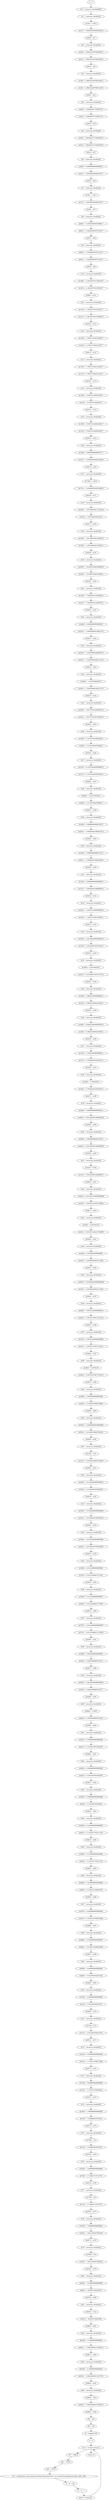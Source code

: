 digraph "unitGraph" {
    "i2 = 0"
    "$r0 = newarray (double[])[84]"
    "$r1 = newarray (double)[2]"
    "$r1[0] = 1.0E-8"
    "$r1[1] = 1.0000000000000002E-8"
    "$r0[0] = $r1"
    "$r2 = newarray (double)[2]"
    "$r2[0] = 2.9802322387695286E-8"
    "$r2[1] = 2.9802322387695293E-8"
    "$r0[1] = $r2"
    "$r3 = newarray (double)[2]"
    "$r3[0] = 2.9802322387695306E-8"
    "$r3[1] = 2.9802322387695312E-8"
    "$r0[2] = $r3"
    "$r4 = newarray (double)[2]"
    "$r4[0] = 5.960464477539057E-8"
    "$r4[1] = 5.960464477539061E-8"
    "$r0[3] = $r4"
    "$r5 = newarray (double)[2]"
    "$r5[0] = 5.9604644775390585E-8"
    "$r5[1] = 5.9604644775390625E-8"
    "$r0[4] = $r5"
    "$r6 = newarray (double)[2]"
    "$r6[0] = 9.999999999999998E-8"
    "$r6[1] = 1.0000000000000014E-7"
    "$r0[5] = $r6"
    "$r7 = newarray (double)[2]"
    "$r7[0] = 1.0E-7"
    "$r7[1] = 1.0000000000000015E-7"
    "$r0[6] = $r7"
    "$r8 = newarray (double)[2]"
    "$r8[0] = 1.1920928955078096E-7"
    "$r8[1] = 1.1920928955078125E-7"
    "$r0[7] = $r8"
    "$r9 = newarray (double)[2]"
    "$r9[0] = 1.1920928955078114E-7"
    "$r9[1] = 1.1920928955078144E-7"
    "$r0[8] = $r9"
    "$r10 = newarray (double)[2]"
    "$r10[0] = 2.3841857910156022E-7"
    "$r10[1] = 2.384185791015625E-7"
    "$r0[9] = $r10"
    "$r11 = newarray (double)[2]"
    "$r11[0] = 2.384185791015623E-7"
    "$r11[1] = 2.3841857910156456E-7"
    "$r0[10] = $r11"
    "$r12 = newarray (double)[2]"
    "$r12[0] = 4.768371582031069E-7"
    "$r12[1] = 4.76837158203125E-7"
    "$r0[11] = $r12"
    "$r13 = newarray (double)[2]"
    "$r13[0] = 4.768371582031246E-7"
    "$r13[1] = 4.768371582031427E-7"
    "$r0[12] = $r13"
    "$r14 = newarray (double)[2]"
    "$r14[0] = 9.536743164061054E-7"
    "$r14[1] = 9.5367431640625E-7"
    "$r0[13] = $r14"
    "$r15 = newarray (double)[2]"
    "$r15[0] = 9.536743164062492E-7"
    "$r15[1] = 9.536743164063938E-7"
    "$r0[14] = $r15"
    "$r16 = newarray (double)[2]"
    "$r16[0] = 9.999999999999997E-7"
    "$r16[1] = 1.0000000000001664E-6"
    "$r0[15] = $r16"
    "$r17 = newarray (double)[2]"
    "$r17[0] = 1.0E-6"
    "$r17[1] = 1.0000000000001666E-6"
    "$r0[16] = $r17"
    "$r18 = newarray (double)[2]"
    "$r18[0] = 1.9073486328113434E-6"
    "$r18[1] = 1.9073486328125E-6"
    "$r0[17] = $r18"
    "$r19 = newarray (double)[2]"
    "$r19[0] = 1.9073486328124983E-6"
    "$r19[1] = 1.907348632813655E-6"
    "$r0[18] = $r19"
    "$r20 = newarray (double)[2]"
    "$r20[0] = 3.8146972656249966E-6"
    "$r20[1] = 3.814697265634249E-6"
    "$r0[19] = $r20"
    "$r21 = newarray (double)[2]"
    "$r21[0] = 7.629394531249992E-6"
    "$r21[1] = 7.629394531324007E-6"
    "$r0[20] = $r21"
    "$r22 = newarray (double)[2]"
    "$r22[0] = 9.99999999999996E-6"
    "$r22[1] = 1.0000000000166627E-5"
    "$r0[21] = $r22"
    "$r23 = newarray (double)[2]"
    "$r23[0] = 1.5258789062499997E-5"
    "$r23[1] = 1.5258789063092113E-5"
    "$r0[22] = $r23"
    "$r24 = newarray (double)[2]"
    "$r24[0] = 1.52587890625E-5"
    "$r24[1] = 1.5258789063092117E-5"
    "$r0[23] = $r24"
    "$r25 = newarray (double)[2]"
    "$r25[0] = 3.0517578124999997E-5"
    "$r25[1] = 3.0517578129736954E-5"
    "$r0[24] = $r25"
    "$r26 = newarray (double)[2]"
    "$r26[0] = 6.103515624996299E-5"
    "$r26[1] = 6.10351562878586E-5"
    "$r0[25] = $r26"
    "$r27 = newarray (double)[2]"
    "$r27[0] = 6.1035156249999986E-5"
    "$r27[1] = 6.103515628789559E-5"
    "$r0[26] = $r27"
    "$r28 = newarray (double)[2]"
    "$r28[0] = 6.103515625E-5"
    "$r28[1] = 6.10351562878956E-5"
    "$r0[27] = $r28"
    "$r29 = newarray (double)[2]"
    "$r29[0] = 9.999999999998145E-5"
    "$r29[1] = 1.0000000016664813E-4"
    "$r0[28] = $r29"
    "$r30 = newarray (double)[2]"
    "$r30[0] = 9.999999999998741E-5"
    "$r30[1] = 1.0000000016665408E-4"
    "$r0[29] = $r30"
    "$r31 = newarray (double)[2]"
    "$r31[0] = 9.999999999999999E-5"
    "$r31[1] = 1.0000000016666665E-4"
    "$r0[30] = $r31"
    "$r32 = newarray (double)[2]"
    "$r32[0] = 1.2207031249999999E-4"
    "$r32[1] = 1.220703128031649E-4"
    "$r0[31] = $r32"
    "$r33 = newarray (double)[2]"
    "$r33[0] = 2.4414062499999995E-4"
    "$r33[1] = 2.441406274253191E-4"
    "$r0[32] = $r33"
    "$r34 = newarray (double)[2]"
    "$r34[0] = 2.44140625E-4"
    "$r34[1] = 2.4414062742531917E-4"
    "$r0[33] = $r34"
    "$r35 = newarray (double)[2]"
    "$r35[0] = 4.882812499998886E-4"
    "$r35[1] = 4.882812694024424E-4"
    "$r0[34] = $r35"
    "$r36 = newarray (double)[2]"
    "$r36[0] = 4.8828124999999995E-4"
    "$r36[1] = 4.882812694025539E-4"
    "$r0[35] = $r36"
    "$r37 = newarray (double)[2]"
    "$r37[0] = 9.765624999999998E-4"
    "$r37[1] = 9.765626552204361E-4"
    "$r0[36] = $r37"
    "$r38 = newarray (double)[2]"
    "$r38[0] = 9.765625E-4"
    "$r38[1] = 9.765626552204363E-4"
    "$r0[37] = $r38"
    "$r39 = newarray (double)[2]"
    "$r39[0] = 9.999999999998656E-4"
    "$r39[1] = 0.0010000001666665404"
    "$r0[38] = $r39"
    "$r40 = newarray (double)[2]"
    "$r40[0] = 9.999999999999335E-4"
    "$r40[1] = 0.0010000001666666085"
    "$r0[39] = $r40"
    "$r41 = newarray (double)[2]"
    "$r41[0] = 0.001"
    "$r41[1] = 0.001000000166666675"
    "$r0[40] = $r41"
    "$r42 = newarray (double)[2]"
    "$r42[0] = 0.0019531249999999996"
    "$r42[1] = 0.001953126241763669"
    "$r0[41] = $r42"
    "$r43 = newarray (double)[2]"
    "$r43[0] = 0.001953125"
    "$r43[1] = 0.0019531262417636693"
    "$r0[42] = $r43"
    "$r44 = newarray (double)[2]"
    "$r44[0] = 0.00390624999999981"
    "$r44[1] = 0.003906259934114852"
    "$r0[43] = $r44"
    "$r45 = newarray (double)[2]"
    "$r45[0] = 0.0039062499999999996"
    "$r45[1] = 0.003906259934115042"
    "$r0[44] = $r45"
    "$r46 = newarray (double)[2]"
    "$r46[0] = 0.007812499999999914"
    "$r46[1] = 0.007812579473102146"
    "$r0[45] = $r46"
    "$r47 = newarray (double)[2]"
    "$r47[0] = 0.007812499999999998"
    "$r47[1] = 0.007812579473102231"
    "$r0[46] = $r47"
    "$r48 = newarray (double)[2]"
    "$r48[0] = 0.0078125"
    "$r48[1] = 0.007812579473102233"
    "$r0[47] = $r48"
    "$r49 = newarray (double)[2]"
    "$r49[0] = 0.00999999999999998"
    "$r49[1] = 0.01000016666749998"
    "$r0[48] = $r49"
    "$r50 = newarray (double)[2]"
    "$r50[0] = 0.009999999999999998"
    "$r50[1] = 0.010000166667500001"
    "$r0[49] = $r50"
    "$r51 = newarray (double)[2]"
    "$r51[0] = 0.01"
    "$r51[1] = 0.010000166667500003"
    "$r0[50] = $r51"
    "$r52 = newarray (double)[2]"
    "$r52[0] = 0.015624999999999872"
    "$r52[1] = 0.01562563579063854"
    "$r0[51] = $r52"
    "$r53 = newarray (double)[2]"
    "$r53[0] = 0.015624999999999906"
    "$r53[1] = 0.015625635790638574"
    "$r0[52] = $r53"
    "$r54 = newarray (double)[2]"
    "$r54[0] = 0.015624999999999984"
    "$r54[1] = 0.015625635790638654"
    "$r0[53] = $r54"
    "$r55 = newarray (double)[2]"
    "$r55[0] = 0.03124999999999992"
    "$r55[1] = 0.03125508651137921"
    "$r0[54] = $r55"
    "$r56 = newarray (double)[2]"
    "$r56[0] = 0.03124999999999997"
    "$r56[1] = 0.03125508651137926"
    "$r0[55] = $r56"
    "$r57 = newarray (double)[2]"
    "$r57[0] = 0.031249999999999997"
    "$r57[1] = 0.031255086511379294"
    "$r0[56] = $r57"
    "$r58 = newarray (double)[2]"
    "$r58[0] = 0.06249999999999993"
    "$r58[1] = 0.06254069805219174"
    "$r0[57] = $r58"
    "$r59 = newarray (double)[2]"
    "$r59[0] = 0.062499999999999944"
    "$r59[1] = 0.06254069805219177"
    "$r0[58] = $r59"
    "$r60 = newarray (double)[2]"
    "$r60[0] = 0.0625"
    "$r60[1] = 0.06254069805219183"
    "$r0[59] = $r60"
    "$r61 = newarray (double)[2]"
    "$r61[0] = 0.09999999999999994"
    "$r61[1] = 0.10016675001984397"
    "$r0[60] = $r61"
    "$r62 = newarray (double)[2]"
    "$r62[0] = 0.09999999999999995"
    "$r62[1] = 0.10016675001984397"
    "$r0[61] = $r62"
    "$r63 = newarray (double)[2]"
    "$r63[0] = 0.09999999999999998"
    "$r63[1] = 0.100166750019844"
    "$r0[62] = $r63"
    "$r64 = newarray (double)[2]"
    "$r64[0] = 0.12499999999999992"
    "$r64[1] = 0.12532577524111535"
    "$r0[63] = $r64"
    "$r65 = newarray (double)[2]"
    "$r65[0] = 0.12499999999999994"
    "$r65[1] = 0.1253257752411154"
    "$r0[64] = $r65"
    "$r66 = newarray (double)[2]"
    "$r66[0] = 0.24999999999999964"
    "$r66[1] = 0.2526123168081679"
    "$r0[65] = $r66"
    "$r67 = newarray (double)[2]"
    "$r67[0] = 0.24999999999999992"
    "$r67[1] = 0.25261231680816826"
    "$r0[66] = $r67"
    "$r68 = newarray (double)[2]"
    "$r68[0] = 0.24999999999999997"
    "$r68[1] = 0.25261231680816826"
    "$r0[67] = $r68"
    "$r69 = newarray (double)[2]"
    "$r69[0] = 0.4999999999999989"
    "$r69[1] = 0.5210953054937462"
    "$r0[68] = $r69"
    "$r70 = newarray (double)[2]"
    "$r70[0] = 0.4999999999999998"
    "$r70[1] = 0.521095305493747"
    "$r0[69] = $r70"
    "$r71 = newarray (double)[2]"
    "$r71[0] = 0.5"
    "$r71[1] = 0.5210953054937474"
    "$r0[70] = $r71"
    "$r72 = newarray (double)[2]"
    "$r72[0] = 0.9999999999999989"
    "$r72[1] = 1.1752011936437996"
    "$r0[71] = $r72"
    "$r73 = newarray (double)[2]"
    "$r73[0] = 0.9999999999999998"
    "$r73[1] = 1.1752011936438012"
    "$r0[72] = $r73"
    "$r74 = newarray (double)[2]"
    "$r74[0] = 1.9999999999999998"
    "$r74[1] = 3.626860407847018"
    "$r0[73] = $r74"
    "$r75 = newarray (double)[2]"
    "$r75[0] = 2.0"
    "$r75[1] = 3.626860407847019"
    "$r0[74] = $r75"
    "$r76 = newarray (double)[2]"
    "$r76[0] = 3.9999999999999996"
    "$r76[1] = 27.28991719712774"
    "$r0[75] = $r76"
    "$r77 = newarray (double)[2]"
    "$r77[0] = 4.0"
    "$r77[1] = 27.28991719712775"
    "$r0[76] = $r77"
    "$r78 = newarray (double)[2]"
    "$r78[0] = 7.9999999999999964"
    "$r78[1] = 1490.4788257895448"
    "$r0[77] = $r78"
    "$r79 = newarray (double)[2]"
    "$r79[0] = 8.0"
    "$r79[1] = 1490.4788257895502"
    "$r0[78] = $r79"
    "$r80 = newarray (double)[2]"
    "$r80[0] = 15.999999999999998"
    "$r80[1] = 4443055.260253873"
    "$r0[79] = $r80"
    "$r81 = newarray (double)[2]"
    "$r81[0] = 16.0"
    "$r81[1] = 4443055.26025388"
    "$r0[80] = $r81"
    "$r82 = newarray (double)[2]"
    "$r82[0] = 31.99999999999946"
    "$r82[1] = 3.948148009131902E13"
    "$r0[81] = $r82"
    "$r83 = newarray (double)[2]"
    "$r83[0] = 31.999999999999844"
    "$r83[1] = 3.948148009133417E13"
    "$r0[82] = $r83"
    "$r84 = newarray (double)[2]"
    "$r84[0] = 32.0"
    "$r84[1] = 3.948148009134034E13"
    "$r0[83] = $r84"
    "r85 = $r0"
    "r86 = r85"
    "i0 = lengthof r86"
    "i3 = 0"
    "if i3 >= i0 goto return i2"
    "r87 = r86[i3]"
    "$d1 = r87[0]"
    "$d0 = r87[1]"
    "$i1 = staticinvoke <javaT.lang.StrictMath.HyperbolicTests: int testSinhCase(double,double)>($d1, $d0)"
    "i2 = i2 + $i1"
    "i3 = i3 + 1"
    "goto [?= (branch)]"
    "return i2"
    "i2 = 0"->"$r0 = newarray (double[])[84]";
    "$r0 = newarray (double[])[84]"->"$r1 = newarray (double)[2]";
    "$r1 = newarray (double)[2]"->"$r1[0] = 1.0E-8";
    "$r1[0] = 1.0E-8"->"$r1[1] = 1.0000000000000002E-8";
    "$r1[1] = 1.0000000000000002E-8"->"$r0[0] = $r1";
    "$r0[0] = $r1"->"$r2 = newarray (double)[2]";
    "$r2 = newarray (double)[2]"->"$r2[0] = 2.9802322387695286E-8";
    "$r2[0] = 2.9802322387695286E-8"->"$r2[1] = 2.9802322387695293E-8";
    "$r2[1] = 2.9802322387695293E-8"->"$r0[1] = $r2";
    "$r0[1] = $r2"->"$r3 = newarray (double)[2]";
    "$r3 = newarray (double)[2]"->"$r3[0] = 2.9802322387695306E-8";
    "$r3[0] = 2.9802322387695306E-8"->"$r3[1] = 2.9802322387695312E-8";
    "$r3[1] = 2.9802322387695312E-8"->"$r0[2] = $r3";
    "$r0[2] = $r3"->"$r4 = newarray (double)[2]";
    "$r4 = newarray (double)[2]"->"$r4[0] = 5.960464477539057E-8";
    "$r4[0] = 5.960464477539057E-8"->"$r4[1] = 5.960464477539061E-8";
    "$r4[1] = 5.960464477539061E-8"->"$r0[3] = $r4";
    "$r0[3] = $r4"->"$r5 = newarray (double)[2]";
    "$r5 = newarray (double)[2]"->"$r5[0] = 5.9604644775390585E-8";
    "$r5[0] = 5.9604644775390585E-8"->"$r5[1] = 5.9604644775390625E-8";
    "$r5[1] = 5.9604644775390625E-8"->"$r0[4] = $r5";
    "$r0[4] = $r5"->"$r6 = newarray (double)[2]";
    "$r6 = newarray (double)[2]"->"$r6[0] = 9.999999999999998E-8";
    "$r6[0] = 9.999999999999998E-8"->"$r6[1] = 1.0000000000000014E-7";
    "$r6[1] = 1.0000000000000014E-7"->"$r0[5] = $r6";
    "$r0[5] = $r6"->"$r7 = newarray (double)[2]";
    "$r7 = newarray (double)[2]"->"$r7[0] = 1.0E-7";
    "$r7[0] = 1.0E-7"->"$r7[1] = 1.0000000000000015E-7";
    "$r7[1] = 1.0000000000000015E-7"->"$r0[6] = $r7";
    "$r0[6] = $r7"->"$r8 = newarray (double)[2]";
    "$r8 = newarray (double)[2]"->"$r8[0] = 1.1920928955078096E-7";
    "$r8[0] = 1.1920928955078096E-7"->"$r8[1] = 1.1920928955078125E-7";
    "$r8[1] = 1.1920928955078125E-7"->"$r0[7] = $r8";
    "$r0[7] = $r8"->"$r9 = newarray (double)[2]";
    "$r9 = newarray (double)[2]"->"$r9[0] = 1.1920928955078114E-7";
    "$r9[0] = 1.1920928955078114E-7"->"$r9[1] = 1.1920928955078144E-7";
    "$r9[1] = 1.1920928955078144E-7"->"$r0[8] = $r9";
    "$r0[8] = $r9"->"$r10 = newarray (double)[2]";
    "$r10 = newarray (double)[2]"->"$r10[0] = 2.3841857910156022E-7";
    "$r10[0] = 2.3841857910156022E-7"->"$r10[1] = 2.384185791015625E-7";
    "$r10[1] = 2.384185791015625E-7"->"$r0[9] = $r10";
    "$r0[9] = $r10"->"$r11 = newarray (double)[2]";
    "$r11 = newarray (double)[2]"->"$r11[0] = 2.384185791015623E-7";
    "$r11[0] = 2.384185791015623E-7"->"$r11[1] = 2.3841857910156456E-7";
    "$r11[1] = 2.3841857910156456E-7"->"$r0[10] = $r11";
    "$r0[10] = $r11"->"$r12 = newarray (double)[2]";
    "$r12 = newarray (double)[2]"->"$r12[0] = 4.768371582031069E-7";
    "$r12[0] = 4.768371582031069E-7"->"$r12[1] = 4.76837158203125E-7";
    "$r12[1] = 4.76837158203125E-7"->"$r0[11] = $r12";
    "$r0[11] = $r12"->"$r13 = newarray (double)[2]";
    "$r13 = newarray (double)[2]"->"$r13[0] = 4.768371582031246E-7";
    "$r13[0] = 4.768371582031246E-7"->"$r13[1] = 4.768371582031427E-7";
    "$r13[1] = 4.768371582031427E-7"->"$r0[12] = $r13";
    "$r0[12] = $r13"->"$r14 = newarray (double)[2]";
    "$r14 = newarray (double)[2]"->"$r14[0] = 9.536743164061054E-7";
    "$r14[0] = 9.536743164061054E-7"->"$r14[1] = 9.5367431640625E-7";
    "$r14[1] = 9.5367431640625E-7"->"$r0[13] = $r14";
    "$r0[13] = $r14"->"$r15 = newarray (double)[2]";
    "$r15 = newarray (double)[2]"->"$r15[0] = 9.536743164062492E-7";
    "$r15[0] = 9.536743164062492E-7"->"$r15[1] = 9.536743164063938E-7";
    "$r15[1] = 9.536743164063938E-7"->"$r0[14] = $r15";
    "$r0[14] = $r15"->"$r16 = newarray (double)[2]";
    "$r16 = newarray (double)[2]"->"$r16[0] = 9.999999999999997E-7";
    "$r16[0] = 9.999999999999997E-7"->"$r16[1] = 1.0000000000001664E-6";
    "$r16[1] = 1.0000000000001664E-6"->"$r0[15] = $r16";
    "$r0[15] = $r16"->"$r17 = newarray (double)[2]";
    "$r17 = newarray (double)[2]"->"$r17[0] = 1.0E-6";
    "$r17[0] = 1.0E-6"->"$r17[1] = 1.0000000000001666E-6";
    "$r17[1] = 1.0000000000001666E-6"->"$r0[16] = $r17";
    "$r0[16] = $r17"->"$r18 = newarray (double)[2]";
    "$r18 = newarray (double)[2]"->"$r18[0] = 1.9073486328113434E-6";
    "$r18[0] = 1.9073486328113434E-6"->"$r18[1] = 1.9073486328125E-6";
    "$r18[1] = 1.9073486328125E-6"->"$r0[17] = $r18";
    "$r0[17] = $r18"->"$r19 = newarray (double)[2]";
    "$r19 = newarray (double)[2]"->"$r19[0] = 1.9073486328124983E-6";
    "$r19[0] = 1.9073486328124983E-6"->"$r19[1] = 1.907348632813655E-6";
    "$r19[1] = 1.907348632813655E-6"->"$r0[18] = $r19";
    "$r0[18] = $r19"->"$r20 = newarray (double)[2]";
    "$r20 = newarray (double)[2]"->"$r20[0] = 3.8146972656249966E-6";
    "$r20[0] = 3.8146972656249966E-6"->"$r20[1] = 3.814697265634249E-6";
    "$r20[1] = 3.814697265634249E-6"->"$r0[19] = $r20";
    "$r0[19] = $r20"->"$r21 = newarray (double)[2]";
    "$r21 = newarray (double)[2]"->"$r21[0] = 7.629394531249992E-6";
    "$r21[0] = 7.629394531249992E-6"->"$r21[1] = 7.629394531324007E-6";
    "$r21[1] = 7.629394531324007E-6"->"$r0[20] = $r21";
    "$r0[20] = $r21"->"$r22 = newarray (double)[2]";
    "$r22 = newarray (double)[2]"->"$r22[0] = 9.99999999999996E-6";
    "$r22[0] = 9.99999999999996E-6"->"$r22[1] = 1.0000000000166627E-5";
    "$r22[1] = 1.0000000000166627E-5"->"$r0[21] = $r22";
    "$r0[21] = $r22"->"$r23 = newarray (double)[2]";
    "$r23 = newarray (double)[2]"->"$r23[0] = 1.5258789062499997E-5";
    "$r23[0] = 1.5258789062499997E-5"->"$r23[1] = 1.5258789063092113E-5";
    "$r23[1] = 1.5258789063092113E-5"->"$r0[22] = $r23";
    "$r0[22] = $r23"->"$r24 = newarray (double)[2]";
    "$r24 = newarray (double)[2]"->"$r24[0] = 1.52587890625E-5";
    "$r24[0] = 1.52587890625E-5"->"$r24[1] = 1.5258789063092117E-5";
    "$r24[1] = 1.5258789063092117E-5"->"$r0[23] = $r24";
    "$r0[23] = $r24"->"$r25 = newarray (double)[2]";
    "$r25 = newarray (double)[2]"->"$r25[0] = 3.0517578124999997E-5";
    "$r25[0] = 3.0517578124999997E-5"->"$r25[1] = 3.0517578129736954E-5";
    "$r25[1] = 3.0517578129736954E-5"->"$r0[24] = $r25";
    "$r0[24] = $r25"->"$r26 = newarray (double)[2]";
    "$r26 = newarray (double)[2]"->"$r26[0] = 6.103515624996299E-5";
    "$r26[0] = 6.103515624996299E-5"->"$r26[1] = 6.10351562878586E-5";
    "$r26[1] = 6.10351562878586E-5"->"$r0[25] = $r26";
    "$r0[25] = $r26"->"$r27 = newarray (double)[2]";
    "$r27 = newarray (double)[2]"->"$r27[0] = 6.1035156249999986E-5";
    "$r27[0] = 6.1035156249999986E-5"->"$r27[1] = 6.103515628789559E-5";
    "$r27[1] = 6.103515628789559E-5"->"$r0[26] = $r27";
    "$r0[26] = $r27"->"$r28 = newarray (double)[2]";
    "$r28 = newarray (double)[2]"->"$r28[0] = 6.103515625E-5";
    "$r28[0] = 6.103515625E-5"->"$r28[1] = 6.10351562878956E-5";
    "$r28[1] = 6.10351562878956E-5"->"$r0[27] = $r28";
    "$r0[27] = $r28"->"$r29 = newarray (double)[2]";
    "$r29 = newarray (double)[2]"->"$r29[0] = 9.999999999998145E-5";
    "$r29[0] = 9.999999999998145E-5"->"$r29[1] = 1.0000000016664813E-4";
    "$r29[1] = 1.0000000016664813E-4"->"$r0[28] = $r29";
    "$r0[28] = $r29"->"$r30 = newarray (double)[2]";
    "$r30 = newarray (double)[2]"->"$r30[0] = 9.999999999998741E-5";
    "$r30[0] = 9.999999999998741E-5"->"$r30[1] = 1.0000000016665408E-4";
    "$r30[1] = 1.0000000016665408E-4"->"$r0[29] = $r30";
    "$r0[29] = $r30"->"$r31 = newarray (double)[2]";
    "$r31 = newarray (double)[2]"->"$r31[0] = 9.999999999999999E-5";
    "$r31[0] = 9.999999999999999E-5"->"$r31[1] = 1.0000000016666665E-4";
    "$r31[1] = 1.0000000016666665E-4"->"$r0[30] = $r31";
    "$r0[30] = $r31"->"$r32 = newarray (double)[2]";
    "$r32 = newarray (double)[2]"->"$r32[0] = 1.2207031249999999E-4";
    "$r32[0] = 1.2207031249999999E-4"->"$r32[1] = 1.220703128031649E-4";
    "$r32[1] = 1.220703128031649E-4"->"$r0[31] = $r32";
    "$r0[31] = $r32"->"$r33 = newarray (double)[2]";
    "$r33 = newarray (double)[2]"->"$r33[0] = 2.4414062499999995E-4";
    "$r33[0] = 2.4414062499999995E-4"->"$r33[1] = 2.441406274253191E-4";
    "$r33[1] = 2.441406274253191E-4"->"$r0[32] = $r33";
    "$r0[32] = $r33"->"$r34 = newarray (double)[2]";
    "$r34 = newarray (double)[2]"->"$r34[0] = 2.44140625E-4";
    "$r34[0] = 2.44140625E-4"->"$r34[1] = 2.4414062742531917E-4";
    "$r34[1] = 2.4414062742531917E-4"->"$r0[33] = $r34";
    "$r0[33] = $r34"->"$r35 = newarray (double)[2]";
    "$r35 = newarray (double)[2]"->"$r35[0] = 4.882812499998886E-4";
    "$r35[0] = 4.882812499998886E-4"->"$r35[1] = 4.882812694024424E-4";
    "$r35[1] = 4.882812694024424E-4"->"$r0[34] = $r35";
    "$r0[34] = $r35"->"$r36 = newarray (double)[2]";
    "$r36 = newarray (double)[2]"->"$r36[0] = 4.8828124999999995E-4";
    "$r36[0] = 4.8828124999999995E-4"->"$r36[1] = 4.882812694025539E-4";
    "$r36[1] = 4.882812694025539E-4"->"$r0[35] = $r36";
    "$r0[35] = $r36"->"$r37 = newarray (double)[2]";
    "$r37 = newarray (double)[2]"->"$r37[0] = 9.765624999999998E-4";
    "$r37[0] = 9.765624999999998E-4"->"$r37[1] = 9.765626552204361E-4";
    "$r37[1] = 9.765626552204361E-4"->"$r0[36] = $r37";
    "$r0[36] = $r37"->"$r38 = newarray (double)[2]";
    "$r38 = newarray (double)[2]"->"$r38[0] = 9.765625E-4";
    "$r38[0] = 9.765625E-4"->"$r38[1] = 9.765626552204363E-4";
    "$r38[1] = 9.765626552204363E-4"->"$r0[37] = $r38";
    "$r0[37] = $r38"->"$r39 = newarray (double)[2]";
    "$r39 = newarray (double)[2]"->"$r39[0] = 9.999999999998656E-4";
    "$r39[0] = 9.999999999998656E-4"->"$r39[1] = 0.0010000001666665404";
    "$r39[1] = 0.0010000001666665404"->"$r0[38] = $r39";
    "$r0[38] = $r39"->"$r40 = newarray (double)[2]";
    "$r40 = newarray (double)[2]"->"$r40[0] = 9.999999999999335E-4";
    "$r40[0] = 9.999999999999335E-4"->"$r40[1] = 0.0010000001666666085";
    "$r40[1] = 0.0010000001666666085"->"$r0[39] = $r40";
    "$r0[39] = $r40"->"$r41 = newarray (double)[2]";
    "$r41 = newarray (double)[2]"->"$r41[0] = 0.001";
    "$r41[0] = 0.001"->"$r41[1] = 0.001000000166666675";
    "$r41[1] = 0.001000000166666675"->"$r0[40] = $r41";
    "$r0[40] = $r41"->"$r42 = newarray (double)[2]";
    "$r42 = newarray (double)[2]"->"$r42[0] = 0.0019531249999999996";
    "$r42[0] = 0.0019531249999999996"->"$r42[1] = 0.001953126241763669";
    "$r42[1] = 0.001953126241763669"->"$r0[41] = $r42";
    "$r0[41] = $r42"->"$r43 = newarray (double)[2]";
    "$r43 = newarray (double)[2]"->"$r43[0] = 0.001953125";
    "$r43[0] = 0.001953125"->"$r43[1] = 0.0019531262417636693";
    "$r43[1] = 0.0019531262417636693"->"$r0[42] = $r43";
    "$r0[42] = $r43"->"$r44 = newarray (double)[2]";
    "$r44 = newarray (double)[2]"->"$r44[0] = 0.00390624999999981";
    "$r44[0] = 0.00390624999999981"->"$r44[1] = 0.003906259934114852";
    "$r44[1] = 0.003906259934114852"->"$r0[43] = $r44";
    "$r0[43] = $r44"->"$r45 = newarray (double)[2]";
    "$r45 = newarray (double)[2]"->"$r45[0] = 0.0039062499999999996";
    "$r45[0] = 0.0039062499999999996"->"$r45[1] = 0.003906259934115042";
    "$r45[1] = 0.003906259934115042"->"$r0[44] = $r45";
    "$r0[44] = $r45"->"$r46 = newarray (double)[2]";
    "$r46 = newarray (double)[2]"->"$r46[0] = 0.007812499999999914";
    "$r46[0] = 0.007812499999999914"->"$r46[1] = 0.007812579473102146";
    "$r46[1] = 0.007812579473102146"->"$r0[45] = $r46";
    "$r0[45] = $r46"->"$r47 = newarray (double)[2]";
    "$r47 = newarray (double)[2]"->"$r47[0] = 0.007812499999999998";
    "$r47[0] = 0.007812499999999998"->"$r47[1] = 0.007812579473102231";
    "$r47[1] = 0.007812579473102231"->"$r0[46] = $r47";
    "$r0[46] = $r47"->"$r48 = newarray (double)[2]";
    "$r48 = newarray (double)[2]"->"$r48[0] = 0.0078125";
    "$r48[0] = 0.0078125"->"$r48[1] = 0.007812579473102233";
    "$r48[1] = 0.007812579473102233"->"$r0[47] = $r48";
    "$r0[47] = $r48"->"$r49 = newarray (double)[2]";
    "$r49 = newarray (double)[2]"->"$r49[0] = 0.00999999999999998";
    "$r49[0] = 0.00999999999999998"->"$r49[1] = 0.01000016666749998";
    "$r49[1] = 0.01000016666749998"->"$r0[48] = $r49";
    "$r0[48] = $r49"->"$r50 = newarray (double)[2]";
    "$r50 = newarray (double)[2]"->"$r50[0] = 0.009999999999999998";
    "$r50[0] = 0.009999999999999998"->"$r50[1] = 0.010000166667500001";
    "$r50[1] = 0.010000166667500001"->"$r0[49] = $r50";
    "$r0[49] = $r50"->"$r51 = newarray (double)[2]";
    "$r51 = newarray (double)[2]"->"$r51[0] = 0.01";
    "$r51[0] = 0.01"->"$r51[1] = 0.010000166667500003";
    "$r51[1] = 0.010000166667500003"->"$r0[50] = $r51";
    "$r0[50] = $r51"->"$r52 = newarray (double)[2]";
    "$r52 = newarray (double)[2]"->"$r52[0] = 0.015624999999999872";
    "$r52[0] = 0.015624999999999872"->"$r52[1] = 0.01562563579063854";
    "$r52[1] = 0.01562563579063854"->"$r0[51] = $r52";
    "$r0[51] = $r52"->"$r53 = newarray (double)[2]";
    "$r53 = newarray (double)[2]"->"$r53[0] = 0.015624999999999906";
    "$r53[0] = 0.015624999999999906"->"$r53[1] = 0.015625635790638574";
    "$r53[1] = 0.015625635790638574"->"$r0[52] = $r53";
    "$r0[52] = $r53"->"$r54 = newarray (double)[2]";
    "$r54 = newarray (double)[2]"->"$r54[0] = 0.015624999999999984";
    "$r54[0] = 0.015624999999999984"->"$r54[1] = 0.015625635790638654";
    "$r54[1] = 0.015625635790638654"->"$r0[53] = $r54";
    "$r0[53] = $r54"->"$r55 = newarray (double)[2]";
    "$r55 = newarray (double)[2]"->"$r55[0] = 0.03124999999999992";
    "$r55[0] = 0.03124999999999992"->"$r55[1] = 0.03125508651137921";
    "$r55[1] = 0.03125508651137921"->"$r0[54] = $r55";
    "$r0[54] = $r55"->"$r56 = newarray (double)[2]";
    "$r56 = newarray (double)[2]"->"$r56[0] = 0.03124999999999997";
    "$r56[0] = 0.03124999999999997"->"$r56[1] = 0.03125508651137926";
    "$r56[1] = 0.03125508651137926"->"$r0[55] = $r56";
    "$r0[55] = $r56"->"$r57 = newarray (double)[2]";
    "$r57 = newarray (double)[2]"->"$r57[0] = 0.031249999999999997";
    "$r57[0] = 0.031249999999999997"->"$r57[1] = 0.031255086511379294";
    "$r57[1] = 0.031255086511379294"->"$r0[56] = $r57";
    "$r0[56] = $r57"->"$r58 = newarray (double)[2]";
    "$r58 = newarray (double)[2]"->"$r58[0] = 0.06249999999999993";
    "$r58[0] = 0.06249999999999993"->"$r58[1] = 0.06254069805219174";
    "$r58[1] = 0.06254069805219174"->"$r0[57] = $r58";
    "$r0[57] = $r58"->"$r59 = newarray (double)[2]";
    "$r59 = newarray (double)[2]"->"$r59[0] = 0.062499999999999944";
    "$r59[0] = 0.062499999999999944"->"$r59[1] = 0.06254069805219177";
    "$r59[1] = 0.06254069805219177"->"$r0[58] = $r59";
    "$r0[58] = $r59"->"$r60 = newarray (double)[2]";
    "$r60 = newarray (double)[2]"->"$r60[0] = 0.0625";
    "$r60[0] = 0.0625"->"$r60[1] = 0.06254069805219183";
    "$r60[1] = 0.06254069805219183"->"$r0[59] = $r60";
    "$r0[59] = $r60"->"$r61 = newarray (double)[2]";
    "$r61 = newarray (double)[2]"->"$r61[0] = 0.09999999999999994";
    "$r61[0] = 0.09999999999999994"->"$r61[1] = 0.10016675001984397";
    "$r61[1] = 0.10016675001984397"->"$r0[60] = $r61";
    "$r0[60] = $r61"->"$r62 = newarray (double)[2]";
    "$r62 = newarray (double)[2]"->"$r62[0] = 0.09999999999999995";
    "$r62[0] = 0.09999999999999995"->"$r62[1] = 0.10016675001984397";
    "$r62[1] = 0.10016675001984397"->"$r0[61] = $r62";
    "$r0[61] = $r62"->"$r63 = newarray (double)[2]";
    "$r63 = newarray (double)[2]"->"$r63[0] = 0.09999999999999998";
    "$r63[0] = 0.09999999999999998"->"$r63[1] = 0.100166750019844";
    "$r63[1] = 0.100166750019844"->"$r0[62] = $r63";
    "$r0[62] = $r63"->"$r64 = newarray (double)[2]";
    "$r64 = newarray (double)[2]"->"$r64[0] = 0.12499999999999992";
    "$r64[0] = 0.12499999999999992"->"$r64[1] = 0.12532577524111535";
    "$r64[1] = 0.12532577524111535"->"$r0[63] = $r64";
    "$r0[63] = $r64"->"$r65 = newarray (double)[2]";
    "$r65 = newarray (double)[2]"->"$r65[0] = 0.12499999999999994";
    "$r65[0] = 0.12499999999999994"->"$r65[1] = 0.1253257752411154";
    "$r65[1] = 0.1253257752411154"->"$r0[64] = $r65";
    "$r0[64] = $r65"->"$r66 = newarray (double)[2]";
    "$r66 = newarray (double)[2]"->"$r66[0] = 0.24999999999999964";
    "$r66[0] = 0.24999999999999964"->"$r66[1] = 0.2526123168081679";
    "$r66[1] = 0.2526123168081679"->"$r0[65] = $r66";
    "$r0[65] = $r66"->"$r67 = newarray (double)[2]";
    "$r67 = newarray (double)[2]"->"$r67[0] = 0.24999999999999992";
    "$r67[0] = 0.24999999999999992"->"$r67[1] = 0.25261231680816826";
    "$r67[1] = 0.25261231680816826"->"$r0[66] = $r67";
    "$r0[66] = $r67"->"$r68 = newarray (double)[2]";
    "$r68 = newarray (double)[2]"->"$r68[0] = 0.24999999999999997";
    "$r68[0] = 0.24999999999999997"->"$r68[1] = 0.25261231680816826";
    "$r68[1] = 0.25261231680816826"->"$r0[67] = $r68";
    "$r0[67] = $r68"->"$r69 = newarray (double)[2]";
    "$r69 = newarray (double)[2]"->"$r69[0] = 0.4999999999999989";
    "$r69[0] = 0.4999999999999989"->"$r69[1] = 0.5210953054937462";
    "$r69[1] = 0.5210953054937462"->"$r0[68] = $r69";
    "$r0[68] = $r69"->"$r70 = newarray (double)[2]";
    "$r70 = newarray (double)[2]"->"$r70[0] = 0.4999999999999998";
    "$r70[0] = 0.4999999999999998"->"$r70[1] = 0.521095305493747";
    "$r70[1] = 0.521095305493747"->"$r0[69] = $r70";
    "$r0[69] = $r70"->"$r71 = newarray (double)[2]";
    "$r71 = newarray (double)[2]"->"$r71[0] = 0.5";
    "$r71[0] = 0.5"->"$r71[1] = 0.5210953054937474";
    "$r71[1] = 0.5210953054937474"->"$r0[70] = $r71";
    "$r0[70] = $r71"->"$r72 = newarray (double)[2]";
    "$r72 = newarray (double)[2]"->"$r72[0] = 0.9999999999999989";
    "$r72[0] = 0.9999999999999989"->"$r72[1] = 1.1752011936437996";
    "$r72[1] = 1.1752011936437996"->"$r0[71] = $r72";
    "$r0[71] = $r72"->"$r73 = newarray (double)[2]";
    "$r73 = newarray (double)[2]"->"$r73[0] = 0.9999999999999998";
    "$r73[0] = 0.9999999999999998"->"$r73[1] = 1.1752011936438012";
    "$r73[1] = 1.1752011936438012"->"$r0[72] = $r73";
    "$r0[72] = $r73"->"$r74 = newarray (double)[2]";
    "$r74 = newarray (double)[2]"->"$r74[0] = 1.9999999999999998";
    "$r74[0] = 1.9999999999999998"->"$r74[1] = 3.626860407847018";
    "$r74[1] = 3.626860407847018"->"$r0[73] = $r74";
    "$r0[73] = $r74"->"$r75 = newarray (double)[2]";
    "$r75 = newarray (double)[2]"->"$r75[0] = 2.0";
    "$r75[0] = 2.0"->"$r75[1] = 3.626860407847019";
    "$r75[1] = 3.626860407847019"->"$r0[74] = $r75";
    "$r0[74] = $r75"->"$r76 = newarray (double)[2]";
    "$r76 = newarray (double)[2]"->"$r76[0] = 3.9999999999999996";
    "$r76[0] = 3.9999999999999996"->"$r76[1] = 27.28991719712774";
    "$r76[1] = 27.28991719712774"->"$r0[75] = $r76";
    "$r0[75] = $r76"->"$r77 = newarray (double)[2]";
    "$r77 = newarray (double)[2]"->"$r77[0] = 4.0";
    "$r77[0] = 4.0"->"$r77[1] = 27.28991719712775";
    "$r77[1] = 27.28991719712775"->"$r0[76] = $r77";
    "$r0[76] = $r77"->"$r78 = newarray (double)[2]";
    "$r78 = newarray (double)[2]"->"$r78[0] = 7.9999999999999964";
    "$r78[0] = 7.9999999999999964"->"$r78[1] = 1490.4788257895448";
    "$r78[1] = 1490.4788257895448"->"$r0[77] = $r78";
    "$r0[77] = $r78"->"$r79 = newarray (double)[2]";
    "$r79 = newarray (double)[2]"->"$r79[0] = 8.0";
    "$r79[0] = 8.0"->"$r79[1] = 1490.4788257895502";
    "$r79[1] = 1490.4788257895502"->"$r0[78] = $r79";
    "$r0[78] = $r79"->"$r80 = newarray (double)[2]";
    "$r80 = newarray (double)[2]"->"$r80[0] = 15.999999999999998";
    "$r80[0] = 15.999999999999998"->"$r80[1] = 4443055.260253873";
    "$r80[1] = 4443055.260253873"->"$r0[79] = $r80";
    "$r0[79] = $r80"->"$r81 = newarray (double)[2]";
    "$r81 = newarray (double)[2]"->"$r81[0] = 16.0";
    "$r81[0] = 16.0"->"$r81[1] = 4443055.26025388";
    "$r81[1] = 4443055.26025388"->"$r0[80] = $r81";
    "$r0[80] = $r81"->"$r82 = newarray (double)[2]";
    "$r82 = newarray (double)[2]"->"$r82[0] = 31.99999999999946";
    "$r82[0] = 31.99999999999946"->"$r82[1] = 3.948148009131902E13";
    "$r82[1] = 3.948148009131902E13"->"$r0[81] = $r82";
    "$r0[81] = $r82"->"$r83 = newarray (double)[2]";
    "$r83 = newarray (double)[2]"->"$r83[0] = 31.999999999999844";
    "$r83[0] = 31.999999999999844"->"$r83[1] = 3.948148009133417E13";
    "$r83[1] = 3.948148009133417E13"->"$r0[82] = $r83";
    "$r0[82] = $r83"->"$r84 = newarray (double)[2]";
    "$r84 = newarray (double)[2]"->"$r84[0] = 32.0";
    "$r84[0] = 32.0"->"$r84[1] = 3.948148009134034E13";
    "$r84[1] = 3.948148009134034E13"->"$r0[83] = $r84";
    "$r0[83] = $r84"->"r85 = $r0";
    "r85 = $r0"->"r86 = r85";
    "r86 = r85"->"i0 = lengthof r86";
    "i0 = lengthof r86"->"i3 = 0";
    "i3 = 0"->"if i3 >= i0 goto return i2";
    "if i3 >= i0 goto return i2"->"r87 = r86[i3]";
    "if i3 >= i0 goto return i2"->"return i2";
    "r87 = r86[i3]"->"$d1 = r87[0]";
    "$d1 = r87[0]"->"$d0 = r87[1]";
    "$d0 = r87[1]"->"$i1 = staticinvoke <javaT.lang.StrictMath.HyperbolicTests: int testSinhCase(double,double)>($d1, $d0)";
    "$i1 = staticinvoke <javaT.lang.StrictMath.HyperbolicTests: int testSinhCase(double,double)>($d1, $d0)"->"i2 = i2 + $i1";
    "i2 = i2 + $i1"->"i3 = i3 + 1";
    "i3 = i3 + 1"->"goto [?= (branch)]";
    "goto [?= (branch)]"->"if i3 >= i0 goto return i2";
}
